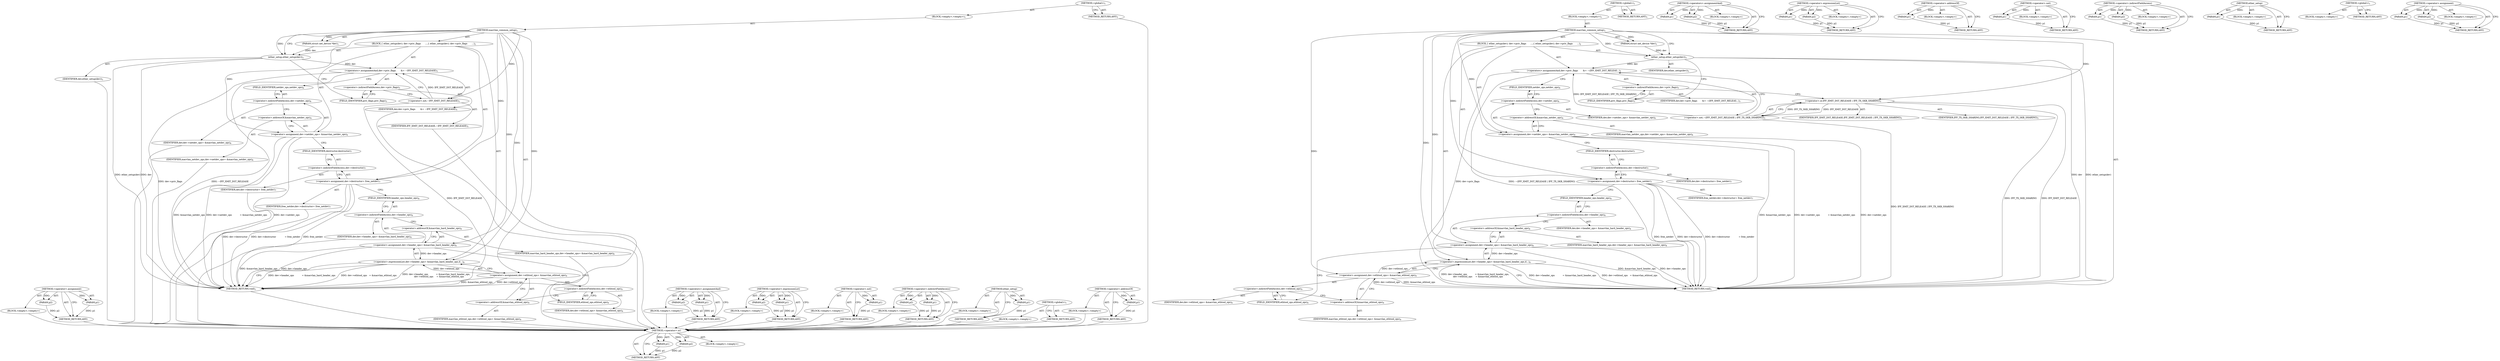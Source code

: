 digraph "&lt;operator&gt;.assignment" {
vulnerable_78 [label=<(METHOD,&lt;operator&gt;.assignment)>];
vulnerable_79 [label=<(PARAM,p1)>];
vulnerable_80 [label=<(PARAM,p2)>];
vulnerable_81 [label=<(BLOCK,&lt;empty&gt;,&lt;empty&gt;)>];
vulnerable_82 [label=<(METHOD_RETURN,ANY)>];
vulnerable_6 [label=<(METHOD,&lt;global&gt;)<SUB>1</SUB>>];
vulnerable_7 [label=<(BLOCK,&lt;empty&gt;,&lt;empty&gt;)<SUB>1</SUB>>];
vulnerable_8 [label=<(METHOD,macvlan_common_setup)<SUB>1</SUB>>];
vulnerable_9 [label=<(PARAM,struct net_device *dev)<SUB>1</SUB>>];
vulnerable_10 [label=<(BLOCK,{
 	ether_setup(dev);
 
	dev-&gt;priv_flags	      ...,{
 	ether_setup(dev);
 
	dev-&gt;priv_flags	      ...)<SUB>2</SUB>>];
vulnerable_11 [label=<(ether_setup,ether_setup(dev))<SUB>3</SUB>>];
vulnerable_12 [label=<(IDENTIFIER,dev,ether_setup(dev))<SUB>3</SUB>>];
vulnerable_13 [label=<(&lt;operators&gt;.assignmentAnd,dev-&gt;priv_flags	       &amp;= ~IFF_XMIT_DST_RELEASE)<SUB>5</SUB>>];
vulnerable_14 [label=<(&lt;operator&gt;.indirectFieldAccess,dev-&gt;priv_flags)<SUB>5</SUB>>];
vulnerable_15 [label=<(IDENTIFIER,dev,dev-&gt;priv_flags	       &amp;= ~IFF_XMIT_DST_RELEASE)<SUB>5</SUB>>];
vulnerable_16 [label=<(FIELD_IDENTIFIER,priv_flags,priv_flags)<SUB>5</SUB>>];
vulnerable_17 [label=<(&lt;operator&gt;.not,~IFF_XMIT_DST_RELEASE)<SUB>5</SUB>>];
vulnerable_18 [label=<(IDENTIFIER,IFF_XMIT_DST_RELEASE,~IFF_XMIT_DST_RELEASE)<SUB>5</SUB>>];
vulnerable_19 [label=<(&lt;operator&gt;.assignment,dev-&gt;netdev_ops		= &amp;macvlan_netdev_ops)<SUB>6</SUB>>];
vulnerable_20 [label=<(&lt;operator&gt;.indirectFieldAccess,dev-&gt;netdev_ops)<SUB>6</SUB>>];
vulnerable_21 [label=<(IDENTIFIER,dev,dev-&gt;netdev_ops		= &amp;macvlan_netdev_ops)<SUB>6</SUB>>];
vulnerable_22 [label=<(FIELD_IDENTIFIER,netdev_ops,netdev_ops)<SUB>6</SUB>>];
vulnerable_23 [label=<(&lt;operator&gt;.addressOf,&amp;macvlan_netdev_ops)<SUB>6</SUB>>];
vulnerable_24 [label=<(IDENTIFIER,macvlan_netdev_ops,dev-&gt;netdev_ops		= &amp;macvlan_netdev_ops)<SUB>6</SUB>>];
vulnerable_25 [label=<(&lt;operator&gt;.assignment,dev-&gt;destructor		= free_netdev)<SUB>7</SUB>>];
vulnerable_26 [label=<(&lt;operator&gt;.indirectFieldAccess,dev-&gt;destructor)<SUB>7</SUB>>];
vulnerable_27 [label=<(IDENTIFIER,dev,dev-&gt;destructor		= free_netdev)<SUB>7</SUB>>];
vulnerable_28 [label=<(FIELD_IDENTIFIER,destructor,destructor)<SUB>7</SUB>>];
vulnerable_29 [label=<(IDENTIFIER,free_netdev,dev-&gt;destructor		= free_netdev)<SUB>7</SUB>>];
vulnerable_30 [label=<(&lt;operator&gt;.expressionList,dev-&gt;header_ops		= &amp;macvlan_hard_header_ops,
	d...)<SUB>8</SUB>>];
vulnerable_31 [label=<(&lt;operator&gt;.assignment,dev-&gt;header_ops		= &amp;macvlan_hard_header_ops)<SUB>8</SUB>>];
vulnerable_32 [label=<(&lt;operator&gt;.indirectFieldAccess,dev-&gt;header_ops)<SUB>8</SUB>>];
vulnerable_33 [label=<(IDENTIFIER,dev,dev-&gt;header_ops		= &amp;macvlan_hard_header_ops)<SUB>8</SUB>>];
vulnerable_34 [label=<(FIELD_IDENTIFIER,header_ops,header_ops)<SUB>8</SUB>>];
vulnerable_35 [label=<(&lt;operator&gt;.addressOf,&amp;macvlan_hard_header_ops)<SUB>8</SUB>>];
vulnerable_36 [label=<(IDENTIFIER,macvlan_hard_header_ops,dev-&gt;header_ops		= &amp;macvlan_hard_header_ops)<SUB>8</SUB>>];
vulnerable_37 [label=<(&lt;operator&gt;.assignment,dev-&gt;ethtool_ops	= &amp;macvlan_ethtool_ops)<SUB>9</SUB>>];
vulnerable_38 [label=<(&lt;operator&gt;.indirectFieldAccess,dev-&gt;ethtool_ops)<SUB>9</SUB>>];
vulnerable_39 [label=<(IDENTIFIER,dev,dev-&gt;ethtool_ops	= &amp;macvlan_ethtool_ops)<SUB>9</SUB>>];
vulnerable_40 [label=<(FIELD_IDENTIFIER,ethtool_ops,ethtool_ops)<SUB>9</SUB>>];
vulnerable_41 [label=<(&lt;operator&gt;.addressOf,&amp;macvlan_ethtool_ops)<SUB>9</SUB>>];
vulnerable_42 [label=<(IDENTIFIER,macvlan_ethtool_ops,dev-&gt;ethtool_ops	= &amp;macvlan_ethtool_ops)<SUB>9</SUB>>];
vulnerable_43 [label=<(METHOD_RETURN,void)<SUB>1</SUB>>];
vulnerable_45 [label=<(METHOD_RETURN,ANY)<SUB>1</SUB>>];
vulnerable_64 [label=<(METHOD,&lt;operators&gt;.assignmentAnd)>];
vulnerable_65 [label=<(PARAM,p1)>];
vulnerable_66 [label=<(PARAM,p2)>];
vulnerable_67 [label=<(BLOCK,&lt;empty&gt;,&lt;empty&gt;)>];
vulnerable_68 [label=<(METHOD_RETURN,ANY)>];
vulnerable_87 [label=<(METHOD,&lt;operator&gt;.expressionList)>];
vulnerable_88 [label=<(PARAM,p1)>];
vulnerable_89 [label=<(PARAM,p2)>];
vulnerable_90 [label=<(BLOCK,&lt;empty&gt;,&lt;empty&gt;)>];
vulnerable_91 [label=<(METHOD_RETURN,ANY)>];
vulnerable_74 [label=<(METHOD,&lt;operator&gt;.not)>];
vulnerable_75 [label=<(PARAM,p1)>];
vulnerable_76 [label=<(BLOCK,&lt;empty&gt;,&lt;empty&gt;)>];
vulnerable_77 [label=<(METHOD_RETURN,ANY)>];
vulnerable_69 [label=<(METHOD,&lt;operator&gt;.indirectFieldAccess)>];
vulnerable_70 [label=<(PARAM,p1)>];
vulnerable_71 [label=<(PARAM,p2)>];
vulnerable_72 [label=<(BLOCK,&lt;empty&gt;,&lt;empty&gt;)>];
vulnerable_73 [label=<(METHOD_RETURN,ANY)>];
vulnerable_60 [label=<(METHOD,ether_setup)>];
vulnerable_61 [label=<(PARAM,p1)>];
vulnerable_62 [label=<(BLOCK,&lt;empty&gt;,&lt;empty&gt;)>];
vulnerable_63 [label=<(METHOD_RETURN,ANY)>];
vulnerable_54 [label=<(METHOD,&lt;global&gt;)<SUB>1</SUB>>];
vulnerable_55 [label=<(BLOCK,&lt;empty&gt;,&lt;empty&gt;)>];
vulnerable_56 [label=<(METHOD_RETURN,ANY)>];
vulnerable_83 [label=<(METHOD,&lt;operator&gt;.addressOf)>];
vulnerable_84 [label=<(PARAM,p1)>];
vulnerable_85 [label=<(BLOCK,&lt;empty&gt;,&lt;empty&gt;)>];
vulnerable_86 [label=<(METHOD_RETURN,ANY)>];
fixed_80 [label=<(METHOD,&lt;operator&gt;.or)>];
fixed_81 [label=<(PARAM,p1)>];
fixed_82 [label=<(PARAM,p2)>];
fixed_83 [label=<(BLOCK,&lt;empty&gt;,&lt;empty&gt;)>];
fixed_84 [label=<(METHOD_RETURN,ANY)>];
fixed_6 [label=<(METHOD,&lt;global&gt;)<SUB>1</SUB>>];
fixed_7 [label=<(BLOCK,&lt;empty&gt;,&lt;empty&gt;)<SUB>1</SUB>>];
fixed_8 [label=<(METHOD,macvlan_common_setup)<SUB>1</SUB>>];
fixed_9 [label=<(PARAM,struct net_device *dev)<SUB>1</SUB>>];
fixed_10 [label=<(BLOCK,{
 	ether_setup(dev);
 
	dev-&gt;priv_flags	      ...,{
 	ether_setup(dev);
 
	dev-&gt;priv_flags	      ...)<SUB>2</SUB>>];
fixed_11 [label=<(ether_setup,ether_setup(dev))<SUB>3</SUB>>];
fixed_12 [label=<(IDENTIFIER,dev,ether_setup(dev))<SUB>3</SUB>>];
fixed_13 [label=<(&lt;operators&gt;.assignmentAnd,dev-&gt;priv_flags	       &amp;= ~(IFF_XMIT_DST_RELEAS...)<SUB>5</SUB>>];
fixed_14 [label=<(&lt;operator&gt;.indirectFieldAccess,dev-&gt;priv_flags)<SUB>5</SUB>>];
fixed_15 [label=<(IDENTIFIER,dev,dev-&gt;priv_flags	       &amp;= ~(IFF_XMIT_DST_RELEAS...)<SUB>5</SUB>>];
fixed_16 [label=<(FIELD_IDENTIFIER,priv_flags,priv_flags)<SUB>5</SUB>>];
fixed_17 [label=<(&lt;operator&gt;.not,~(IFF_XMIT_DST_RELEASE | IFF_TX_SKB_SHARING))<SUB>5</SUB>>];
fixed_18 [label=<(&lt;operator&gt;.or,IFF_XMIT_DST_RELEASE | IFF_TX_SKB_SHARING)<SUB>5</SUB>>];
fixed_19 [label=<(IDENTIFIER,IFF_XMIT_DST_RELEASE,IFF_XMIT_DST_RELEASE | IFF_TX_SKB_SHARING)<SUB>5</SUB>>];
fixed_20 [label=<(IDENTIFIER,IFF_TX_SKB_SHARING,IFF_XMIT_DST_RELEASE | IFF_TX_SKB_SHARING)<SUB>5</SUB>>];
fixed_21 [label=<(&lt;operator&gt;.assignment,dev-&gt;netdev_ops		= &amp;macvlan_netdev_ops)<SUB>6</SUB>>];
fixed_22 [label=<(&lt;operator&gt;.indirectFieldAccess,dev-&gt;netdev_ops)<SUB>6</SUB>>];
fixed_23 [label=<(IDENTIFIER,dev,dev-&gt;netdev_ops		= &amp;macvlan_netdev_ops)<SUB>6</SUB>>];
fixed_24 [label=<(FIELD_IDENTIFIER,netdev_ops,netdev_ops)<SUB>6</SUB>>];
fixed_25 [label=<(&lt;operator&gt;.addressOf,&amp;macvlan_netdev_ops)<SUB>6</SUB>>];
fixed_26 [label=<(IDENTIFIER,macvlan_netdev_ops,dev-&gt;netdev_ops		= &amp;macvlan_netdev_ops)<SUB>6</SUB>>];
fixed_27 [label=<(&lt;operator&gt;.assignment,dev-&gt;destructor		= free_netdev)<SUB>7</SUB>>];
fixed_28 [label=<(&lt;operator&gt;.indirectFieldAccess,dev-&gt;destructor)<SUB>7</SUB>>];
fixed_29 [label=<(IDENTIFIER,dev,dev-&gt;destructor		= free_netdev)<SUB>7</SUB>>];
fixed_30 [label=<(FIELD_IDENTIFIER,destructor,destructor)<SUB>7</SUB>>];
fixed_31 [label=<(IDENTIFIER,free_netdev,dev-&gt;destructor		= free_netdev)<SUB>7</SUB>>];
fixed_32 [label=<(&lt;operator&gt;.expressionList,dev-&gt;header_ops		= &amp;macvlan_hard_header_ops,
	d...)<SUB>8</SUB>>];
fixed_33 [label=<(&lt;operator&gt;.assignment,dev-&gt;header_ops		= &amp;macvlan_hard_header_ops)<SUB>8</SUB>>];
fixed_34 [label=<(&lt;operator&gt;.indirectFieldAccess,dev-&gt;header_ops)<SUB>8</SUB>>];
fixed_35 [label=<(IDENTIFIER,dev,dev-&gt;header_ops		= &amp;macvlan_hard_header_ops)<SUB>8</SUB>>];
fixed_36 [label=<(FIELD_IDENTIFIER,header_ops,header_ops)<SUB>8</SUB>>];
fixed_37 [label=<(&lt;operator&gt;.addressOf,&amp;macvlan_hard_header_ops)<SUB>8</SUB>>];
fixed_38 [label=<(IDENTIFIER,macvlan_hard_header_ops,dev-&gt;header_ops		= &amp;macvlan_hard_header_ops)<SUB>8</SUB>>];
fixed_39 [label=<(&lt;operator&gt;.assignment,dev-&gt;ethtool_ops	= &amp;macvlan_ethtool_ops)<SUB>9</SUB>>];
fixed_40 [label=<(&lt;operator&gt;.indirectFieldAccess,dev-&gt;ethtool_ops)<SUB>9</SUB>>];
fixed_41 [label=<(IDENTIFIER,dev,dev-&gt;ethtool_ops	= &amp;macvlan_ethtool_ops)<SUB>9</SUB>>];
fixed_42 [label=<(FIELD_IDENTIFIER,ethtool_ops,ethtool_ops)<SUB>9</SUB>>];
fixed_43 [label=<(&lt;operator&gt;.addressOf,&amp;macvlan_ethtool_ops)<SUB>9</SUB>>];
fixed_44 [label=<(IDENTIFIER,macvlan_ethtool_ops,dev-&gt;ethtool_ops	= &amp;macvlan_ethtool_ops)<SUB>9</SUB>>];
fixed_45 [label=<(METHOD_RETURN,void)<SUB>1</SUB>>];
fixed_47 [label=<(METHOD_RETURN,ANY)<SUB>1</SUB>>];
fixed_66 [label=<(METHOD,&lt;operators&gt;.assignmentAnd)>];
fixed_67 [label=<(PARAM,p1)>];
fixed_68 [label=<(PARAM,p2)>];
fixed_69 [label=<(BLOCK,&lt;empty&gt;,&lt;empty&gt;)>];
fixed_70 [label=<(METHOD_RETURN,ANY)>];
fixed_94 [label=<(METHOD,&lt;operator&gt;.expressionList)>];
fixed_95 [label=<(PARAM,p1)>];
fixed_96 [label=<(PARAM,p2)>];
fixed_97 [label=<(BLOCK,&lt;empty&gt;,&lt;empty&gt;)>];
fixed_98 [label=<(METHOD_RETURN,ANY)>];
fixed_90 [label=<(METHOD,&lt;operator&gt;.addressOf)>];
fixed_91 [label=<(PARAM,p1)>];
fixed_92 [label=<(BLOCK,&lt;empty&gt;,&lt;empty&gt;)>];
fixed_93 [label=<(METHOD_RETURN,ANY)>];
fixed_76 [label=<(METHOD,&lt;operator&gt;.not)>];
fixed_77 [label=<(PARAM,p1)>];
fixed_78 [label=<(BLOCK,&lt;empty&gt;,&lt;empty&gt;)>];
fixed_79 [label=<(METHOD_RETURN,ANY)>];
fixed_71 [label=<(METHOD,&lt;operator&gt;.indirectFieldAccess)>];
fixed_72 [label=<(PARAM,p1)>];
fixed_73 [label=<(PARAM,p2)>];
fixed_74 [label=<(BLOCK,&lt;empty&gt;,&lt;empty&gt;)>];
fixed_75 [label=<(METHOD_RETURN,ANY)>];
fixed_62 [label=<(METHOD,ether_setup)>];
fixed_63 [label=<(PARAM,p1)>];
fixed_64 [label=<(BLOCK,&lt;empty&gt;,&lt;empty&gt;)>];
fixed_65 [label=<(METHOD_RETURN,ANY)>];
fixed_56 [label=<(METHOD,&lt;global&gt;)<SUB>1</SUB>>];
fixed_57 [label=<(BLOCK,&lt;empty&gt;,&lt;empty&gt;)>];
fixed_58 [label=<(METHOD_RETURN,ANY)>];
fixed_85 [label=<(METHOD,&lt;operator&gt;.assignment)>];
fixed_86 [label=<(PARAM,p1)>];
fixed_87 [label=<(PARAM,p2)>];
fixed_88 [label=<(BLOCK,&lt;empty&gt;,&lt;empty&gt;)>];
fixed_89 [label=<(METHOD_RETURN,ANY)>];
vulnerable_78 -> vulnerable_79  [key=0, label="AST: "];
vulnerable_78 -> vulnerable_79  [key=1, label="DDG: "];
vulnerable_78 -> vulnerable_81  [key=0, label="AST: "];
vulnerable_78 -> vulnerable_80  [key=0, label="AST: "];
vulnerable_78 -> vulnerable_80  [key=1, label="DDG: "];
vulnerable_78 -> vulnerable_82  [key=0, label="AST: "];
vulnerable_78 -> vulnerable_82  [key=1, label="CFG: "];
vulnerable_79 -> vulnerable_82  [key=0, label="DDG: p1"];
vulnerable_80 -> vulnerable_82  [key=0, label="DDG: p2"];
vulnerable_81 -> fixed_80  [key=0];
vulnerable_82 -> fixed_80  [key=0];
vulnerable_6 -> vulnerable_7  [key=0, label="AST: "];
vulnerable_6 -> vulnerable_45  [key=0, label="AST: "];
vulnerable_6 -> vulnerable_45  [key=1, label="CFG: "];
vulnerable_7 -> vulnerable_8  [key=0, label="AST: "];
vulnerable_8 -> vulnerable_9  [key=0, label="AST: "];
vulnerable_8 -> vulnerable_9  [key=1, label="DDG: "];
vulnerable_8 -> vulnerable_10  [key=0, label="AST: "];
vulnerable_8 -> vulnerable_43  [key=0, label="AST: "];
vulnerable_8 -> vulnerable_11  [key=0, label="CFG: "];
vulnerable_8 -> vulnerable_11  [key=1, label="DDG: "];
vulnerable_8 -> vulnerable_19  [key=0, label="DDG: "];
vulnerable_8 -> vulnerable_25  [key=0, label="DDG: "];
vulnerable_8 -> vulnerable_30  [key=0, label="DDG: "];
vulnerable_8 -> vulnerable_17  [key=0, label="DDG: "];
vulnerable_8 -> vulnerable_31  [key=0, label="DDG: "];
vulnerable_8 -> vulnerable_37  [key=0, label="DDG: "];
vulnerable_9 -> vulnerable_11  [key=0, label="DDG: dev"];
vulnerable_10 -> vulnerable_11  [key=0, label="AST: "];
vulnerable_10 -> vulnerable_13  [key=0, label="AST: "];
vulnerable_10 -> vulnerable_19  [key=0, label="AST: "];
vulnerable_10 -> vulnerable_25  [key=0, label="AST: "];
vulnerable_10 -> vulnerable_30  [key=0, label="AST: "];
vulnerable_11 -> vulnerable_12  [key=0, label="AST: "];
vulnerable_11 -> vulnerable_16  [key=0, label="CFG: "];
vulnerable_11 -> vulnerable_43  [key=0, label="DDG: dev"];
vulnerable_11 -> vulnerable_43  [key=1, label="DDG: ether_setup(dev)"];
vulnerable_11 -> vulnerable_13  [key=0, label="DDG: dev"];
vulnerable_12 -> fixed_80  [key=0];
vulnerable_13 -> vulnerable_14  [key=0, label="AST: "];
vulnerable_13 -> vulnerable_17  [key=0, label="AST: "];
vulnerable_13 -> vulnerable_22  [key=0, label="CFG: "];
vulnerable_13 -> vulnerable_43  [key=0, label="DDG: dev-&gt;priv_flags"];
vulnerable_13 -> vulnerable_43  [key=1, label="DDG: ~IFF_XMIT_DST_RELEASE"];
vulnerable_14 -> vulnerable_15  [key=0, label="AST: "];
vulnerable_14 -> vulnerable_16  [key=0, label="AST: "];
vulnerable_14 -> vulnerable_17  [key=0, label="CFG: "];
vulnerable_15 -> fixed_80  [key=0];
vulnerable_16 -> vulnerable_14  [key=0, label="CFG: "];
vulnerable_17 -> vulnerable_18  [key=0, label="AST: "];
vulnerable_17 -> vulnerable_13  [key=0, label="CFG: "];
vulnerable_17 -> vulnerable_13  [key=1, label="DDG: IFF_XMIT_DST_RELEASE"];
vulnerable_17 -> vulnerable_43  [key=0, label="DDG: IFF_XMIT_DST_RELEASE"];
vulnerable_18 -> fixed_80  [key=0];
vulnerable_19 -> vulnerable_20  [key=0, label="AST: "];
vulnerable_19 -> vulnerable_23  [key=0, label="AST: "];
vulnerable_19 -> vulnerable_28  [key=0, label="CFG: "];
vulnerable_19 -> vulnerable_43  [key=0, label="DDG: dev-&gt;netdev_ops"];
vulnerable_19 -> vulnerable_43  [key=1, label="DDG: &amp;macvlan_netdev_ops"];
vulnerable_19 -> vulnerable_43  [key=2, label="DDG: dev-&gt;netdev_ops		= &amp;macvlan_netdev_ops"];
vulnerable_20 -> vulnerable_21  [key=0, label="AST: "];
vulnerable_20 -> vulnerable_22  [key=0, label="AST: "];
vulnerable_20 -> vulnerable_23  [key=0, label="CFG: "];
vulnerable_21 -> fixed_80  [key=0];
vulnerable_22 -> vulnerable_20  [key=0, label="CFG: "];
vulnerable_23 -> vulnerable_24  [key=0, label="AST: "];
vulnerable_23 -> vulnerable_19  [key=0, label="CFG: "];
vulnerable_24 -> fixed_80  [key=0];
vulnerable_25 -> vulnerable_26  [key=0, label="AST: "];
vulnerable_25 -> vulnerable_29  [key=0, label="AST: "];
vulnerable_25 -> vulnerable_34  [key=0, label="CFG: "];
vulnerable_25 -> vulnerable_43  [key=0, label="DDG: dev-&gt;destructor"];
vulnerable_25 -> vulnerable_43  [key=1, label="DDG: dev-&gt;destructor		= free_netdev"];
vulnerable_25 -> vulnerable_43  [key=2, label="DDG: free_netdev"];
vulnerable_26 -> vulnerable_27  [key=0, label="AST: "];
vulnerable_26 -> vulnerable_28  [key=0, label="AST: "];
vulnerable_26 -> vulnerable_25  [key=0, label="CFG: "];
vulnerable_27 -> fixed_80  [key=0];
vulnerable_28 -> vulnerable_26  [key=0, label="CFG: "];
vulnerable_29 -> fixed_80  [key=0];
vulnerable_30 -> vulnerable_31  [key=0, label="AST: "];
vulnerable_30 -> vulnerable_37  [key=0, label="AST: "];
vulnerable_30 -> vulnerable_43  [key=0, label="CFG: "];
vulnerable_30 -> vulnerable_43  [key=1, label="DDG: dev-&gt;header_ops		= &amp;macvlan_hard_header_ops"];
vulnerable_30 -> vulnerable_43  [key=2, label="DDG: dev-&gt;ethtool_ops	= &amp;macvlan_ethtool_ops"];
vulnerable_30 -> vulnerable_43  [key=3, label="DDG: dev-&gt;header_ops		= &amp;macvlan_hard_header_ops,
	dev-&gt;ethtool_ops	= &amp;macvlan_ethtool_ops"];
vulnerable_31 -> vulnerable_32  [key=0, label="AST: "];
vulnerable_31 -> vulnerable_35  [key=0, label="AST: "];
vulnerable_31 -> vulnerable_40  [key=0, label="CFG: "];
vulnerable_31 -> vulnerable_43  [key=0, label="DDG: dev-&gt;header_ops"];
vulnerable_31 -> vulnerable_43  [key=1, label="DDG: &amp;macvlan_hard_header_ops"];
vulnerable_31 -> vulnerable_30  [key=0, label="DDG: dev-&gt;header_ops"];
vulnerable_32 -> vulnerable_33  [key=0, label="AST: "];
vulnerable_32 -> vulnerable_34  [key=0, label="AST: "];
vulnerable_32 -> vulnerable_35  [key=0, label="CFG: "];
vulnerable_33 -> fixed_80  [key=0];
vulnerable_34 -> vulnerable_32  [key=0, label="CFG: "];
vulnerable_35 -> vulnerable_36  [key=0, label="AST: "];
vulnerable_35 -> vulnerable_31  [key=0, label="CFG: "];
vulnerable_36 -> fixed_80  [key=0];
vulnerable_37 -> vulnerable_38  [key=0, label="AST: "];
vulnerable_37 -> vulnerable_41  [key=0, label="AST: "];
vulnerable_37 -> vulnerable_30  [key=0, label="CFG: "];
vulnerable_37 -> vulnerable_30  [key=1, label="DDG: dev-&gt;ethtool_ops"];
vulnerable_37 -> vulnerable_43  [key=0, label="DDG: dev-&gt;ethtool_ops"];
vulnerable_37 -> vulnerable_43  [key=1, label="DDG: &amp;macvlan_ethtool_ops"];
vulnerable_38 -> vulnerable_39  [key=0, label="AST: "];
vulnerable_38 -> vulnerable_40  [key=0, label="AST: "];
vulnerable_38 -> vulnerable_41  [key=0, label="CFG: "];
vulnerable_39 -> fixed_80  [key=0];
vulnerable_40 -> vulnerable_38  [key=0, label="CFG: "];
vulnerable_41 -> vulnerable_42  [key=0, label="AST: "];
vulnerable_41 -> vulnerable_37  [key=0, label="CFG: "];
vulnerable_42 -> fixed_80  [key=0];
vulnerable_43 -> fixed_80  [key=0];
vulnerable_45 -> fixed_80  [key=0];
vulnerable_64 -> vulnerable_65  [key=0, label="AST: "];
vulnerable_64 -> vulnerable_65  [key=1, label="DDG: "];
vulnerable_64 -> vulnerable_67  [key=0, label="AST: "];
vulnerable_64 -> vulnerable_66  [key=0, label="AST: "];
vulnerable_64 -> vulnerable_66  [key=1, label="DDG: "];
vulnerable_64 -> vulnerable_68  [key=0, label="AST: "];
vulnerable_64 -> vulnerable_68  [key=1, label="CFG: "];
vulnerable_65 -> vulnerable_68  [key=0, label="DDG: p1"];
vulnerable_66 -> vulnerable_68  [key=0, label="DDG: p2"];
vulnerable_67 -> fixed_80  [key=0];
vulnerable_68 -> fixed_80  [key=0];
vulnerable_87 -> vulnerable_88  [key=0, label="AST: "];
vulnerable_87 -> vulnerable_88  [key=1, label="DDG: "];
vulnerable_87 -> vulnerable_90  [key=0, label="AST: "];
vulnerable_87 -> vulnerable_89  [key=0, label="AST: "];
vulnerable_87 -> vulnerable_89  [key=1, label="DDG: "];
vulnerable_87 -> vulnerable_91  [key=0, label="AST: "];
vulnerable_87 -> vulnerable_91  [key=1, label="CFG: "];
vulnerable_88 -> vulnerable_91  [key=0, label="DDG: p1"];
vulnerable_89 -> vulnerable_91  [key=0, label="DDG: p2"];
vulnerable_90 -> fixed_80  [key=0];
vulnerable_91 -> fixed_80  [key=0];
vulnerable_74 -> vulnerable_75  [key=0, label="AST: "];
vulnerable_74 -> vulnerable_75  [key=1, label="DDG: "];
vulnerable_74 -> vulnerable_76  [key=0, label="AST: "];
vulnerable_74 -> vulnerable_77  [key=0, label="AST: "];
vulnerable_74 -> vulnerable_77  [key=1, label="CFG: "];
vulnerable_75 -> vulnerable_77  [key=0, label="DDG: p1"];
vulnerable_76 -> fixed_80  [key=0];
vulnerable_77 -> fixed_80  [key=0];
vulnerable_69 -> vulnerable_70  [key=0, label="AST: "];
vulnerable_69 -> vulnerable_70  [key=1, label="DDG: "];
vulnerable_69 -> vulnerable_72  [key=0, label="AST: "];
vulnerable_69 -> vulnerable_71  [key=0, label="AST: "];
vulnerable_69 -> vulnerable_71  [key=1, label="DDG: "];
vulnerable_69 -> vulnerable_73  [key=0, label="AST: "];
vulnerable_69 -> vulnerable_73  [key=1, label="CFG: "];
vulnerable_70 -> vulnerable_73  [key=0, label="DDG: p1"];
vulnerable_71 -> vulnerable_73  [key=0, label="DDG: p2"];
vulnerable_72 -> fixed_80  [key=0];
vulnerable_73 -> fixed_80  [key=0];
vulnerable_60 -> vulnerable_61  [key=0, label="AST: "];
vulnerable_60 -> vulnerable_61  [key=1, label="DDG: "];
vulnerable_60 -> vulnerable_62  [key=0, label="AST: "];
vulnerable_60 -> vulnerable_63  [key=0, label="AST: "];
vulnerable_60 -> vulnerable_63  [key=1, label="CFG: "];
vulnerable_61 -> vulnerable_63  [key=0, label="DDG: p1"];
vulnerable_62 -> fixed_80  [key=0];
vulnerable_63 -> fixed_80  [key=0];
vulnerable_54 -> vulnerable_55  [key=0, label="AST: "];
vulnerable_54 -> vulnerable_56  [key=0, label="AST: "];
vulnerable_54 -> vulnerable_56  [key=1, label="CFG: "];
vulnerable_55 -> fixed_80  [key=0];
vulnerable_56 -> fixed_80  [key=0];
vulnerable_83 -> vulnerable_84  [key=0, label="AST: "];
vulnerable_83 -> vulnerable_84  [key=1, label="DDG: "];
vulnerable_83 -> vulnerable_85  [key=0, label="AST: "];
vulnerable_83 -> vulnerable_86  [key=0, label="AST: "];
vulnerable_83 -> vulnerable_86  [key=1, label="CFG: "];
vulnerable_84 -> vulnerable_86  [key=0, label="DDG: p1"];
vulnerable_85 -> fixed_80  [key=0];
vulnerable_86 -> fixed_80  [key=0];
fixed_80 -> fixed_81  [key=0, label="AST: "];
fixed_80 -> fixed_81  [key=1, label="DDG: "];
fixed_80 -> fixed_83  [key=0, label="AST: "];
fixed_80 -> fixed_82  [key=0, label="AST: "];
fixed_80 -> fixed_82  [key=1, label="DDG: "];
fixed_80 -> fixed_84  [key=0, label="AST: "];
fixed_80 -> fixed_84  [key=1, label="CFG: "];
fixed_81 -> fixed_84  [key=0, label="DDG: p1"];
fixed_82 -> fixed_84  [key=0, label="DDG: p2"];
fixed_6 -> fixed_7  [key=0, label="AST: "];
fixed_6 -> fixed_47  [key=0, label="AST: "];
fixed_6 -> fixed_47  [key=1, label="CFG: "];
fixed_7 -> fixed_8  [key=0, label="AST: "];
fixed_8 -> fixed_9  [key=0, label="AST: "];
fixed_8 -> fixed_9  [key=1, label="DDG: "];
fixed_8 -> fixed_10  [key=0, label="AST: "];
fixed_8 -> fixed_45  [key=0, label="AST: "];
fixed_8 -> fixed_11  [key=0, label="CFG: "];
fixed_8 -> fixed_11  [key=1, label="DDG: "];
fixed_8 -> fixed_21  [key=0, label="DDG: "];
fixed_8 -> fixed_27  [key=0, label="DDG: "];
fixed_8 -> fixed_32  [key=0, label="DDG: "];
fixed_8 -> fixed_33  [key=0, label="DDG: "];
fixed_8 -> fixed_39  [key=0, label="DDG: "];
fixed_8 -> fixed_18  [key=0, label="DDG: "];
fixed_9 -> fixed_11  [key=0, label="DDG: dev"];
fixed_10 -> fixed_11  [key=0, label="AST: "];
fixed_10 -> fixed_13  [key=0, label="AST: "];
fixed_10 -> fixed_21  [key=0, label="AST: "];
fixed_10 -> fixed_27  [key=0, label="AST: "];
fixed_10 -> fixed_32  [key=0, label="AST: "];
fixed_11 -> fixed_12  [key=0, label="AST: "];
fixed_11 -> fixed_16  [key=0, label="CFG: "];
fixed_11 -> fixed_45  [key=0, label="DDG: dev"];
fixed_11 -> fixed_45  [key=1, label="DDG: ether_setup(dev)"];
fixed_11 -> fixed_13  [key=0, label="DDG: dev"];
fixed_13 -> fixed_14  [key=0, label="AST: "];
fixed_13 -> fixed_17  [key=0, label="AST: "];
fixed_13 -> fixed_24  [key=0, label="CFG: "];
fixed_13 -> fixed_45  [key=0, label="DDG: dev-&gt;priv_flags"];
fixed_13 -> fixed_45  [key=1, label="DDG: ~(IFF_XMIT_DST_RELEASE | IFF_TX_SKB_SHARING)"];
fixed_14 -> fixed_15  [key=0, label="AST: "];
fixed_14 -> fixed_16  [key=0, label="AST: "];
fixed_14 -> fixed_18  [key=0, label="CFG: "];
fixed_16 -> fixed_14  [key=0, label="CFG: "];
fixed_17 -> fixed_18  [key=0, label="AST: "];
fixed_17 -> fixed_13  [key=0, label="CFG: "];
fixed_17 -> fixed_13  [key=1, label="DDG: IFF_XMIT_DST_RELEASE | IFF_TX_SKB_SHARING"];
fixed_17 -> fixed_45  [key=0, label="DDG: IFF_XMIT_DST_RELEASE | IFF_TX_SKB_SHARING"];
fixed_18 -> fixed_19  [key=0, label="AST: "];
fixed_18 -> fixed_20  [key=0, label="AST: "];
fixed_18 -> fixed_17  [key=0, label="CFG: "];
fixed_18 -> fixed_17  [key=1, label="DDG: IFF_XMIT_DST_RELEASE"];
fixed_18 -> fixed_17  [key=2, label="DDG: IFF_TX_SKB_SHARING"];
fixed_18 -> fixed_45  [key=0, label="DDG: IFF_TX_SKB_SHARING"];
fixed_18 -> fixed_45  [key=1, label="DDG: IFF_XMIT_DST_RELEASE"];
fixed_21 -> fixed_22  [key=0, label="AST: "];
fixed_21 -> fixed_25  [key=0, label="AST: "];
fixed_21 -> fixed_30  [key=0, label="CFG: "];
fixed_21 -> fixed_45  [key=0, label="DDG: dev-&gt;netdev_ops"];
fixed_21 -> fixed_45  [key=1, label="DDG: &amp;macvlan_netdev_ops"];
fixed_21 -> fixed_45  [key=2, label="DDG: dev-&gt;netdev_ops		= &amp;macvlan_netdev_ops"];
fixed_22 -> fixed_23  [key=0, label="AST: "];
fixed_22 -> fixed_24  [key=0, label="AST: "];
fixed_22 -> fixed_25  [key=0, label="CFG: "];
fixed_24 -> fixed_22  [key=0, label="CFG: "];
fixed_25 -> fixed_26  [key=0, label="AST: "];
fixed_25 -> fixed_21  [key=0, label="CFG: "];
fixed_27 -> fixed_28  [key=0, label="AST: "];
fixed_27 -> fixed_31  [key=0, label="AST: "];
fixed_27 -> fixed_36  [key=0, label="CFG: "];
fixed_27 -> fixed_45  [key=0, label="DDG: dev-&gt;destructor"];
fixed_27 -> fixed_45  [key=1, label="DDG: dev-&gt;destructor		= free_netdev"];
fixed_27 -> fixed_45  [key=2, label="DDG: free_netdev"];
fixed_28 -> fixed_29  [key=0, label="AST: "];
fixed_28 -> fixed_30  [key=0, label="AST: "];
fixed_28 -> fixed_27  [key=0, label="CFG: "];
fixed_30 -> fixed_28  [key=0, label="CFG: "];
fixed_32 -> fixed_33  [key=0, label="AST: "];
fixed_32 -> fixed_39  [key=0, label="AST: "];
fixed_32 -> fixed_45  [key=0, label="CFG: "];
fixed_32 -> fixed_45  [key=1, label="DDG: dev-&gt;header_ops		= &amp;macvlan_hard_header_ops"];
fixed_32 -> fixed_45  [key=2, label="DDG: dev-&gt;ethtool_ops	= &amp;macvlan_ethtool_ops"];
fixed_32 -> fixed_45  [key=3, label="DDG: dev-&gt;header_ops		= &amp;macvlan_hard_header_ops,
	dev-&gt;ethtool_ops	= &amp;macvlan_ethtool_ops"];
fixed_33 -> fixed_34  [key=0, label="AST: "];
fixed_33 -> fixed_37  [key=0, label="AST: "];
fixed_33 -> fixed_42  [key=0, label="CFG: "];
fixed_33 -> fixed_45  [key=0, label="DDG: dev-&gt;header_ops"];
fixed_33 -> fixed_45  [key=1, label="DDG: &amp;macvlan_hard_header_ops"];
fixed_33 -> fixed_32  [key=0, label="DDG: dev-&gt;header_ops"];
fixed_34 -> fixed_35  [key=0, label="AST: "];
fixed_34 -> fixed_36  [key=0, label="AST: "];
fixed_34 -> fixed_37  [key=0, label="CFG: "];
fixed_36 -> fixed_34  [key=0, label="CFG: "];
fixed_37 -> fixed_38  [key=0, label="AST: "];
fixed_37 -> fixed_33  [key=0, label="CFG: "];
fixed_39 -> fixed_40  [key=0, label="AST: "];
fixed_39 -> fixed_43  [key=0, label="AST: "];
fixed_39 -> fixed_32  [key=0, label="CFG: "];
fixed_39 -> fixed_32  [key=1, label="DDG: dev-&gt;ethtool_ops"];
fixed_39 -> fixed_45  [key=0, label="DDG: dev-&gt;ethtool_ops"];
fixed_39 -> fixed_45  [key=1, label="DDG: &amp;macvlan_ethtool_ops"];
fixed_40 -> fixed_41  [key=0, label="AST: "];
fixed_40 -> fixed_42  [key=0, label="AST: "];
fixed_40 -> fixed_43  [key=0, label="CFG: "];
fixed_42 -> fixed_40  [key=0, label="CFG: "];
fixed_43 -> fixed_44  [key=0, label="AST: "];
fixed_43 -> fixed_39  [key=0, label="CFG: "];
fixed_66 -> fixed_67  [key=0, label="AST: "];
fixed_66 -> fixed_67  [key=1, label="DDG: "];
fixed_66 -> fixed_69  [key=0, label="AST: "];
fixed_66 -> fixed_68  [key=0, label="AST: "];
fixed_66 -> fixed_68  [key=1, label="DDG: "];
fixed_66 -> fixed_70  [key=0, label="AST: "];
fixed_66 -> fixed_70  [key=1, label="CFG: "];
fixed_67 -> fixed_70  [key=0, label="DDG: p1"];
fixed_68 -> fixed_70  [key=0, label="DDG: p2"];
fixed_94 -> fixed_95  [key=0, label="AST: "];
fixed_94 -> fixed_95  [key=1, label="DDG: "];
fixed_94 -> fixed_97  [key=0, label="AST: "];
fixed_94 -> fixed_96  [key=0, label="AST: "];
fixed_94 -> fixed_96  [key=1, label="DDG: "];
fixed_94 -> fixed_98  [key=0, label="AST: "];
fixed_94 -> fixed_98  [key=1, label="CFG: "];
fixed_95 -> fixed_98  [key=0, label="DDG: p1"];
fixed_96 -> fixed_98  [key=0, label="DDG: p2"];
fixed_90 -> fixed_91  [key=0, label="AST: "];
fixed_90 -> fixed_91  [key=1, label="DDG: "];
fixed_90 -> fixed_92  [key=0, label="AST: "];
fixed_90 -> fixed_93  [key=0, label="AST: "];
fixed_90 -> fixed_93  [key=1, label="CFG: "];
fixed_91 -> fixed_93  [key=0, label="DDG: p1"];
fixed_76 -> fixed_77  [key=0, label="AST: "];
fixed_76 -> fixed_77  [key=1, label="DDG: "];
fixed_76 -> fixed_78  [key=0, label="AST: "];
fixed_76 -> fixed_79  [key=0, label="AST: "];
fixed_76 -> fixed_79  [key=1, label="CFG: "];
fixed_77 -> fixed_79  [key=0, label="DDG: p1"];
fixed_71 -> fixed_72  [key=0, label="AST: "];
fixed_71 -> fixed_72  [key=1, label="DDG: "];
fixed_71 -> fixed_74  [key=0, label="AST: "];
fixed_71 -> fixed_73  [key=0, label="AST: "];
fixed_71 -> fixed_73  [key=1, label="DDG: "];
fixed_71 -> fixed_75  [key=0, label="AST: "];
fixed_71 -> fixed_75  [key=1, label="CFG: "];
fixed_72 -> fixed_75  [key=0, label="DDG: p1"];
fixed_73 -> fixed_75  [key=0, label="DDG: p2"];
fixed_62 -> fixed_63  [key=0, label="AST: "];
fixed_62 -> fixed_63  [key=1, label="DDG: "];
fixed_62 -> fixed_64  [key=0, label="AST: "];
fixed_62 -> fixed_65  [key=0, label="AST: "];
fixed_62 -> fixed_65  [key=1, label="CFG: "];
fixed_63 -> fixed_65  [key=0, label="DDG: p1"];
fixed_56 -> fixed_57  [key=0, label="AST: "];
fixed_56 -> fixed_58  [key=0, label="AST: "];
fixed_56 -> fixed_58  [key=1, label="CFG: "];
fixed_85 -> fixed_86  [key=0, label="AST: "];
fixed_85 -> fixed_86  [key=1, label="DDG: "];
fixed_85 -> fixed_88  [key=0, label="AST: "];
fixed_85 -> fixed_87  [key=0, label="AST: "];
fixed_85 -> fixed_87  [key=1, label="DDG: "];
fixed_85 -> fixed_89  [key=0, label="AST: "];
fixed_85 -> fixed_89  [key=1, label="CFG: "];
fixed_86 -> fixed_89  [key=0, label="DDG: p1"];
fixed_87 -> fixed_89  [key=0, label="DDG: p2"];
}
